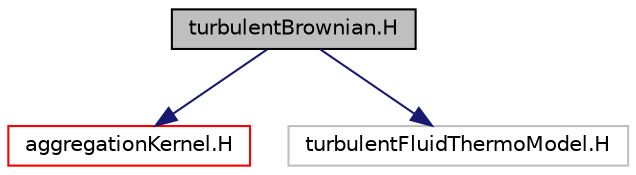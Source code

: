 digraph "turbulentBrownian.H"
{
  bgcolor="transparent";
  edge [fontname="Helvetica",fontsize="10",labelfontname="Helvetica",labelfontsize="10"];
  node [fontname="Helvetica",fontsize="10",shape=record];
  Node0 [label="turbulentBrownian.H",height=0.2,width=0.4,color="black", fillcolor="grey75", style="filled", fontcolor="black"];
  Node0 -> Node1 [color="midnightblue",fontsize="10",style="solid",fontname="Helvetica"];
  Node1 [label="aggregationKernel.H",height=0.2,width=0.4,color="red",URL="$a00404.html"];
  Node0 -> Node40 [color="midnightblue",fontsize="10",style="solid",fontname="Helvetica"];
  Node40 [label="turbulentFluidThermoModel.H",height=0.2,width=0.4,color="grey75"];
}
